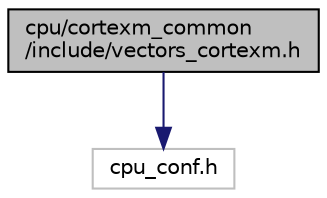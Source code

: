 digraph "cpu/cortexm_common/include/vectors_cortexm.h"
{
 // LATEX_PDF_SIZE
  edge [fontname="Helvetica",fontsize="10",labelfontname="Helvetica",labelfontsize="10"];
  node [fontname="Helvetica",fontsize="10",shape=record];
  Node1 [label="cpu/cortexm_common\l/include/vectors_cortexm.h",height=0.2,width=0.4,color="black", fillcolor="grey75", style="filled", fontcolor="black",tooltip="Default interrupt vectors shared by Cortex-M based CPUs."];
  Node1 -> Node2 [color="midnightblue",fontsize="10",style="solid",fontname="Helvetica"];
  Node2 [label="cpu_conf.h",height=0.2,width=0.4,color="grey75", fillcolor="white", style="filled",tooltip=" "];
}
